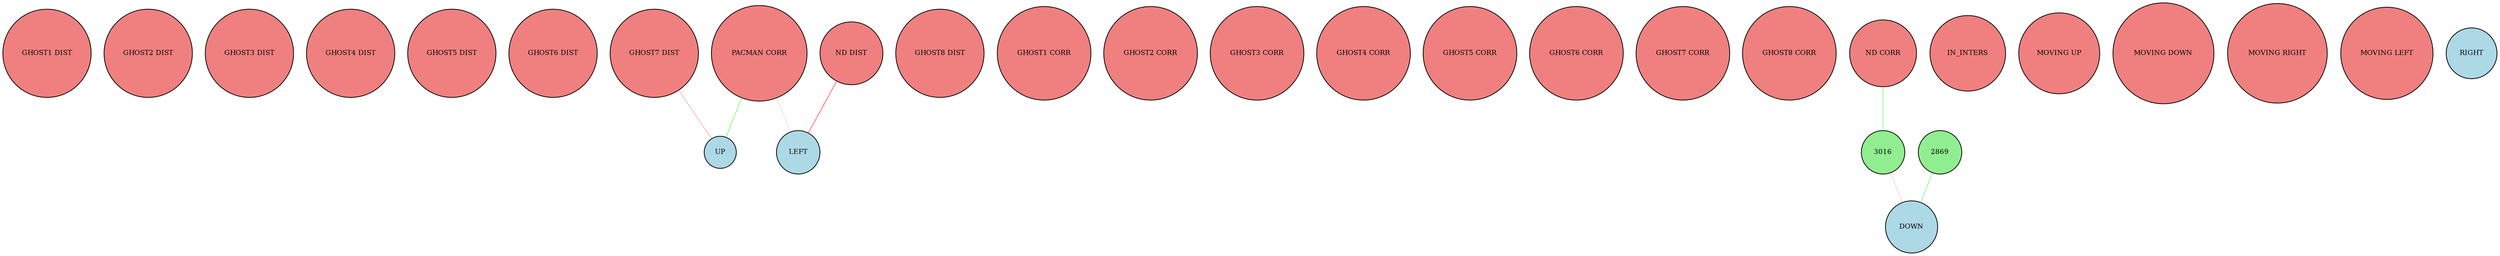 digraph {
	node [bgcolor=black fontsize=9 height=0.2 shape=circle width=0.2]
	"GHOST1 DIST" [fillcolor=lightcoral shape=circle style=filled]
	"GHOST2 DIST" [fillcolor=lightcoral shape=circle style=filled]
	"GHOST3 DIST" [fillcolor=lightcoral shape=circle style=filled]
	"GHOST4 DIST" [fillcolor=lightcoral shape=circle style=filled]
	"GHOST5 DIST" [fillcolor=lightcoral shape=circle style=filled]
	"GHOST6 DIST" [fillcolor=lightcoral shape=circle style=filled]
	"GHOST7 DIST" [fillcolor=lightcoral shape=circle style=filled]
	"GHOST8 DIST" [fillcolor=lightcoral shape=circle style=filled]
	"GHOST1 CORR" [fillcolor=lightcoral shape=circle style=filled]
	"GHOST2 CORR" [fillcolor=lightcoral shape=circle style=filled]
	"GHOST3 CORR" [fillcolor=lightcoral shape=circle style=filled]
	"GHOST4 CORR" [fillcolor=lightcoral shape=circle style=filled]
	"GHOST5 CORR" [fillcolor=lightcoral shape=circle style=filled]
	"GHOST6 CORR" [fillcolor=lightcoral shape=circle style=filled]
	"GHOST7 CORR" [fillcolor=lightcoral shape=circle style=filled]
	"GHOST8 CORR" [fillcolor=lightcoral shape=circle style=filled]
	"PACMAN CORR" [fillcolor=lightcoral shape=circle style=filled]
	"ND DIST" [fillcolor=lightcoral shape=circle style=filled]
	"ND CORR" [fillcolor=lightcoral shape=circle style=filled]
	IN_INTERS [fillcolor=lightcoral shape=circle style=filled]
	"MOVING UP" [fillcolor=lightcoral shape=circle style=filled]
	"MOVING DOWN" [fillcolor=lightcoral shape=circle style=filled]
	"MOVING RIGHT" [fillcolor=lightcoral shape=circle style=filled]
	"MOVING LEFT" [fillcolor=lightcoral shape=circle style=filled]
	UP [fillcolor=lightblue style=filled]
	DOWN [fillcolor=lightblue style=filled]
	RIGHT [fillcolor=lightblue style=filled]
	LEFT [fillcolor=lightblue style=filled]
	3016 [fillcolor=lightgreen style=filled]
	2869 [fillcolor=lightgreen style=filled]
	"ND DIST" -> LEFT [arrowhead=none color=red penwidth=0.5787486277989867 style=solid]
	"PACMAN CORR" -> LEFT [arrowhead=none color=red penwidth=0.14831109868467235 style=solid]
	2869 -> DOWN [arrowhead=none color=green penwidth=0.4739153981502503 style=solid]
	"GHOST7 DIST" -> UP [arrowhead=none color=red penwidth=0.2827975378157148 style=solid]
	"ND CORR" -> 3016 [arrowhead=none color=green penwidth=0.45067444954801694 style=solid]
	3016 -> DOWN [arrowhead=none color=red penwidth=0.16623254574712165 style=solid]
	"PACMAN CORR" -> UP [arrowhead=none color=green penwidth=0.5011325067342274 style=solid]
}
